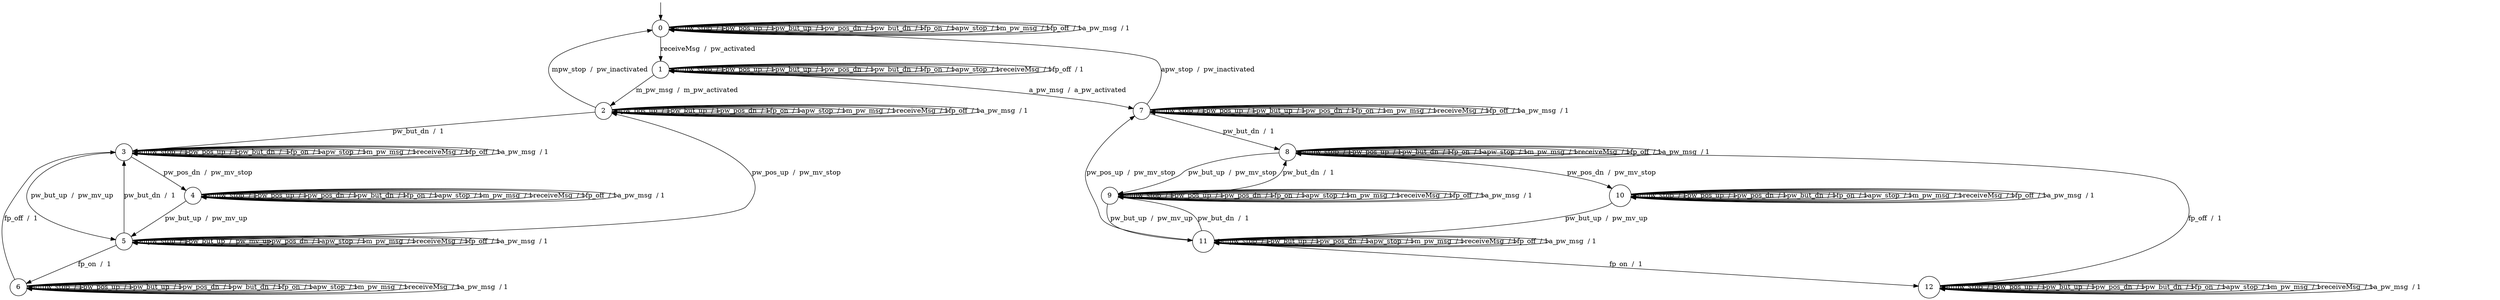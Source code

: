 digraph g {

	s0 [shape="circle" label="0"];
	s1 [shape="circle" label="1"];
	s2 [shape="circle" label="2"];
	s3 [shape="circle" label="3"];
	s4 [shape="circle" label="4"];
	s5 [shape="circle" label="5"];
	s6 [shape="circle" label="6"];
	s7 [shape="circle" label="7"];
	s8 [shape="circle" label="8"];
	s9 [shape="circle" label="9"];
	s10 [shape="circle" label="10"];
	s11 [shape="circle" label="11"];
	s12 [shape="circle" label="12"];
	s0 -> s0 [label="mpw_stop  / 1"];
	s0 -> s0 [label="pw_pos_up  / 1"];
	s0 -> s0 [label="pw_but_up  / 1"];
	s0 -> s0 [label="pw_pos_dn  / 1"];
	s0 -> s0 [label="pw_but_dn  / 1"];
	s0 -> s0 [label="fp_on  / 1"];
	s0 -> s0 [label="apw_stop  / 1"];
	s0 -> s0 [label="m_pw_msg  / 1"];
	s0 -> s1 [label="receiveMsg  /  pw_activated"];
	s0 -> s0 [label="fp_off  / 1"];
	s0 -> s0 [label="a_pw_msg  / 1"];
	s1 -> s1 [label="mpw_stop  / 1"];
	s1 -> s1 [label="pw_pos_up  / 1"];
	s1 -> s1 [label="pw_but_up  / 1"];
	s1 -> s1 [label="pw_pos_dn  / 1"];
	s1 -> s1 [label="pw_but_dn  / 1"];
	s1 -> s1 [label="fp_on  / 1"];
	s1 -> s1 [label="apw_stop  / 1"];
	s1 -> s2 [label="m_pw_msg  /  m_pw_activated"];
	s1 -> s1 [label="receiveMsg  / 1"];
	s1 -> s1 [label="fp_off  / 1"];
	s1 -> s7 [label="a_pw_msg  /  a_pw_activated"];
	s2 -> s0 [label="mpw_stop  /  pw_inactivated"];
	s2 -> s2 [label="pw_pos_up  / 1"];
	s2 -> s2 [label="pw_but_up  / 1"];
	s2 -> s2 [label="pw_pos_dn  / 1"];
	s2 -> s3 [label="pw_but_dn  /  1"];
	s2 -> s2 [label="fp_on  / 1"];
	s2 -> s2 [label="apw_stop  / 1"];
	s2 -> s2 [label="m_pw_msg  / 1"];
	s2 -> s2 [label="receiveMsg  / 1"];
	s2 -> s2 [label="fp_off  / 1"];
	s2 -> s2 [label="a_pw_msg  / 1"];
	s3 -> s3 [label="mpw_stop  / 1"];
	s3 -> s3 [label="pw_pos_up  / 1"];
	s3 -> s5 [label="pw_but_up  /  pw_mv_up"];
	s3 -> s4 [label="pw_pos_dn  /  pw_mv_stop"];
	s3 -> s3 [label="pw_but_dn  /  1"];
	s3 -> s3 [label="fp_on  / 1"];
	s3 -> s3 [label="apw_stop  / 1"];
	s3 -> s3 [label="m_pw_msg  / 1"];
	s3 -> s3 [label="receiveMsg  / 1"];
	s3 -> s3 [label="fp_off  / 1"];
	s3 -> s3 [label="a_pw_msg  / 1"];
	s4 -> s4 [label="mpw_stop  / 1"];
	s4 -> s4 [label="pw_pos_up  / 1"];
	s4 -> s5 [label="pw_but_up  /  pw_mv_up"];
	s4 -> s4 [label="pw_pos_dn  / 1"];
	s4 -> s4 [label="pw_but_dn  / 1"];
	s4 -> s4 [label="fp_on  / 1"];
	s4 -> s4 [label="apw_stop  / 1"];
	s4 -> s4 [label="m_pw_msg  / 1"];
	s4 -> s4 [label="receiveMsg  / 1"];
	s4 -> s4 [label="fp_off  / 1"];
	s4 -> s4 [label="a_pw_msg  / 1"];
	s5 -> s5 [label="mpw_stop  / 1"];
	s5 -> s2 [label="pw_pos_up  /  pw_mv_stop"];
	s5 -> s5 [label="pw_but_up  /  pw_mv_up"];
	s5 -> s5 [label="pw_pos_dn  / 1"];
	s5 -> s3 [label="pw_but_dn  /  1"];
	s5 -> s6 [label="fp_on  /  1"];
	s5 -> s5 [label="apw_stop  / 1"];
	s5 -> s5 [label="m_pw_msg  / 1"];
	s5 -> s5 [label="receiveMsg  / 1"];
	s5 -> s5 [label="fp_off  / 1"];
	s5 -> s5 [label="a_pw_msg  / 1"];
	s6 -> s6 [label="mpw_stop  / 1"];
	s6 -> s6 [label="pw_pos_up  / 1"];
	s6 -> s6 [label="pw_but_up  / 1"];
	s6 -> s6 [label="pw_pos_dn  / 1"];
	s6 -> s6 [label="pw_but_dn  / 1"];
	s6 -> s6 [label="fp_on  / 1"];
	s6 -> s6 [label="apw_stop  / 1"];
	s6 -> s6 [label="m_pw_msg  / 1"];
	s6 -> s6 [label="receiveMsg  / 1"];
	s6 -> s3 [label="fp_off  /  1"];
	s6 -> s6 [label="a_pw_msg  / 1"];
	s7 -> s7 [label="mpw_stop  / 1"];
	s7 -> s7 [label="pw_pos_up  / 1"];
	s7 -> s7 [label="pw_but_up  / 1"];
	s7 -> s7 [label="pw_pos_dn  / 1"];
	s7 -> s8 [label="pw_but_dn  /  1"];
	s7 -> s7 [label="fp_on  / 1"];
	s7 -> s0 [label="apw_stop  /  pw_inactivated"];
	s7 -> s7 [label="m_pw_msg  / 1"];
	s7 -> s7 [label="receiveMsg  / 1"];
	s7 -> s7 [label="fp_off  / 1"];
	s7 -> s7 [label="a_pw_msg  / 1"];
	s8 -> s8 [label="mpw_stop  / 1"];
	s8 -> s8 [label="pw_pos_up  / 1"];
	s8 -> s9 [label="pw_but_up  /  pw_mv_stop"];
	s8 -> s10 [label="pw_pos_dn  /  pw_mv_stop"];
	s8 -> s8 [label="pw_but_dn  / 1"];
	s8 -> s8 [label="fp_on  / 1"];
	s8 -> s8 [label="apw_stop  / 1"];
	s8 -> s8 [label="m_pw_msg  / 1"];
	s8 -> s8 [label="receiveMsg  / 1"];
	s8 -> s8 [label="fp_off  / 1"];
	s8 -> s8 [label="a_pw_msg  / 1"];
	s9 -> s9 [label="mpw_stop  / 1"];
	s9 -> s9 [label="pw_pos_up  / 1"];
	s9 -> s11 [label="pw_but_up  /  pw_mv_up"];
	s9 -> s9 [label="pw_pos_dn  / 1"];
	s9 -> s8 [label="pw_but_dn  /  1"];
	s9 -> s9 [label="fp_on  / 1"];
	s9 -> s9 [label="apw_stop  / 1"];
	s9 -> s9 [label="m_pw_msg  / 1"];
	s9 -> s9 [label="receiveMsg  / 1"];
	s9 -> s9 [label="fp_off  / 1"];
	s9 -> s9 [label="a_pw_msg  / 1"];
	s10 -> s10 [label="mpw_stop  / 1"];
	s10 -> s10 [label="pw_pos_up  / 1"];
	s10 -> s11 [label="pw_but_up  /  pw_mv_up"];
	s10 -> s10 [label="pw_pos_dn  / 1"];
	s10 -> s10 [label="pw_but_dn  / 1"];
	s10 -> s10 [label="fp_on  / 1"];
	s10 -> s10 [label="apw_stop  / 1"];
	s10 -> s10 [label="m_pw_msg  / 1"];
	s10 -> s10 [label="receiveMsg  / 1"];
	s10 -> s10 [label="fp_off  / 1"];
	s10 -> s10 [label="a_pw_msg  / 1"];
	s11 -> s11 [label="mpw_stop  / 1"];
	s11 -> s7 [label="pw_pos_up  /  pw_mv_stop"];
	s11 -> s11 [label="pw_but_up  / 1"];
	s11 -> s11 [label="pw_pos_dn  / 1"];
	s11 -> s9 [label="pw_but_dn  /  1"];
	s11 -> s12 [label="fp_on  /  1"];
	s11 -> s11 [label="apw_stop  / 1"];
	s11 -> s11 [label="m_pw_msg  / 1"];
	s11 -> s11 [label="receiveMsg  / 1"];
	s11 -> s11 [label="fp_off  / 1"];
	s11 -> s11 [label="a_pw_msg  / 1"];
	s12 -> s12 [label="mpw_stop  / 1"];
	s12 -> s12 [label="pw_pos_up  / 1"];
	s12 -> s12 [label="pw_but_up  / 1"];
	s12 -> s12 [label="pw_pos_dn  / 1"];
	s12 -> s12 [label="pw_but_dn  / 1"];
	s12 -> s12 [label="fp_on  / 1"];
	s12 -> s12 [label="apw_stop  / 1"];
	s12 -> s12 [label="m_pw_msg  / 1"];
	s12 -> s12 [label="receiveMsg  / 1"];
	s12 -> s8 [label="fp_off  /  1"];
	s12 -> s12 [label="a_pw_msg  / 1"];

__start0 [label="" shape="none" width="0" height="0"];
__start0 -> s0;

}
